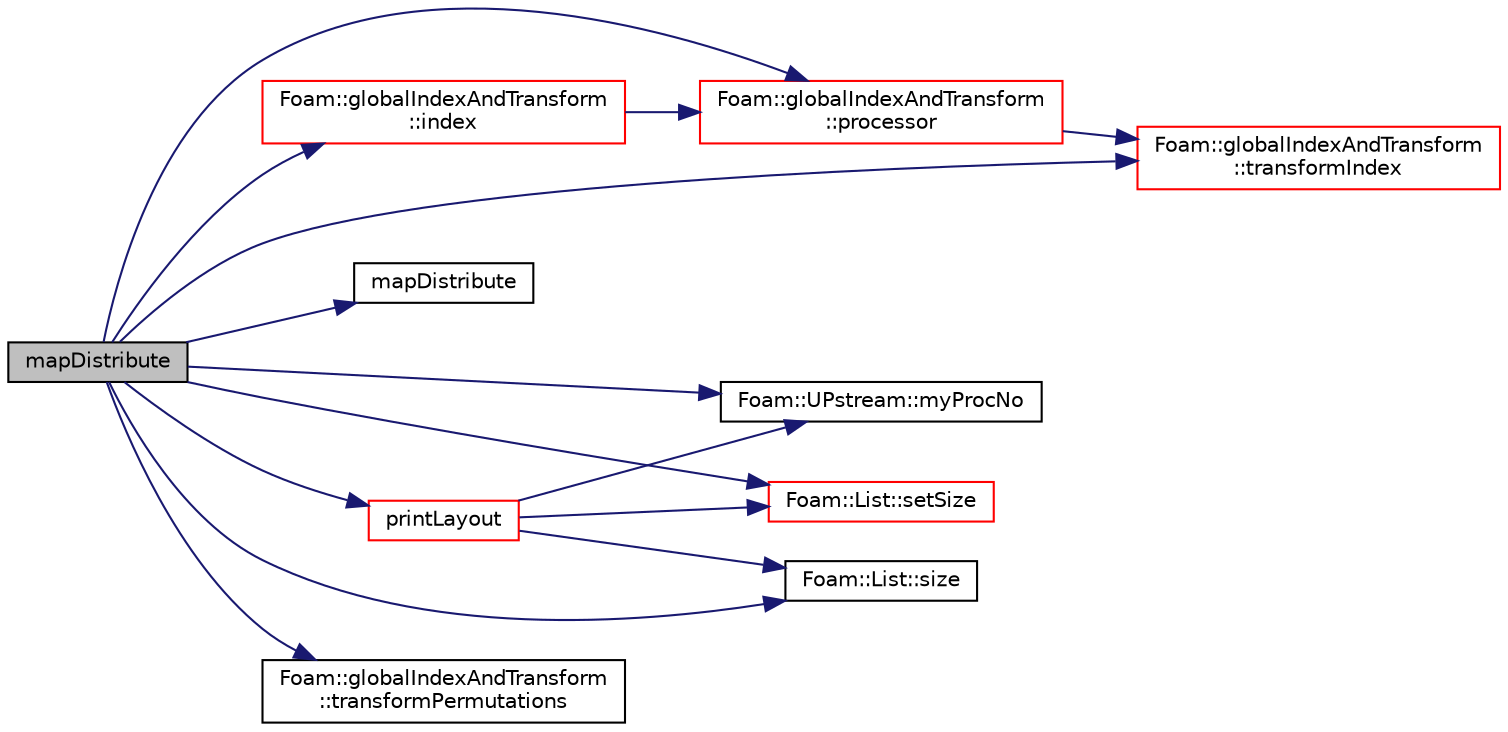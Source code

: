 digraph "mapDistribute"
{
  bgcolor="transparent";
  edge [fontname="Helvetica",fontsize="10",labelfontname="Helvetica",labelfontsize="10"];
  node [fontname="Helvetica",fontsize="10",shape=record];
  rankdir="LR";
  Node1 [label="mapDistribute",height=0.2,width=0.4,color="black", fillcolor="grey75", style="filled", fontcolor="black"];
  Node1 -> Node2 [color="midnightblue",fontsize="10",style="solid",fontname="Helvetica"];
  Node2 [label="Foam::globalIndexAndTransform\l::index",height=0.2,width=0.4,color="red",URL="$a00944.html#abca5287da59367ed8b030adc0a99b820",tooltip="Index carried by the object. "];
  Node2 -> Node3 [color="midnightblue",fontsize="10",style="solid",fontname="Helvetica"];
  Node3 [label="Foam::globalIndexAndTransform\l::processor",height=0.2,width=0.4,color="red",URL="$a00944.html#a733cc3d1c9c5b5aa291c9deb2d695573",tooltip="Which processor does this come from? "];
  Node3 -> Node4 [color="midnightblue",fontsize="10",style="solid",fontname="Helvetica"];
  Node4 [label="Foam::globalIndexAndTransform\l::transformIndex",height=0.2,width=0.4,color="red",URL="$a00944.html#a045b8e246ccc41fb39e9918a1c9fb783",tooltip="Transform carried by the object. "];
  Node1 -> Node5 [color="midnightblue",fontsize="10",style="solid",fontname="Helvetica"];
  Node5 [label="mapDistribute",height=0.2,width=0.4,color="black",URL="$a01432.html#a45aad47b9bd940e96c5fb504c0901a7d",tooltip="Construct null. "];
  Node1 -> Node6 [color="midnightblue",fontsize="10",style="solid",fontname="Helvetica"];
  Node6 [label="Foam::UPstream::myProcNo",height=0.2,width=0.4,color="black",URL="$a02862.html#afc74d89573de32a3032c916f8cdd1733",tooltip="Number of this process (starting from masterNo() = 0) "];
  Node1 -> Node7 [color="midnightblue",fontsize="10",style="solid",fontname="Helvetica"];
  Node7 [label="printLayout",height=0.2,width=0.4,color="red",URL="$a01432.html#a2abaa53e895354873ce82ba99628ffb2",tooltip="Debug: print layout. Can only be used on maps with sorted. "];
  Node7 -> Node6 [color="midnightblue",fontsize="10",style="solid",fontname="Helvetica"];
  Node7 -> Node8 [color="midnightblue",fontsize="10",style="solid",fontname="Helvetica"];
  Node8 [label="Foam::List::setSize",height=0.2,width=0.4,color="red",URL="$a01391.html#aedb985ffeaf1bdbfeccc2a8730405703",tooltip="Reset size of List. "];
  Node7 -> Node9 [color="midnightblue",fontsize="10",style="solid",fontname="Helvetica"];
  Node9 [label="Foam::List::size",height=0.2,width=0.4,color="black",URL="$a01391.html#a8a5f6fa29bd4b500caf186f60245b384",tooltip="Override size to be inconsistent with allocated storage. "];
  Node1 -> Node3 [color="midnightblue",fontsize="10",style="solid",fontname="Helvetica"];
  Node1 -> Node8 [color="midnightblue",fontsize="10",style="solid",fontname="Helvetica"];
  Node1 -> Node9 [color="midnightblue",fontsize="10",style="solid",fontname="Helvetica"];
  Node1 -> Node4 [color="midnightblue",fontsize="10",style="solid",fontname="Helvetica"];
  Node1 -> Node10 [color="midnightblue",fontsize="10",style="solid",fontname="Helvetica"];
  Node10 [label="Foam::globalIndexAndTransform\l::transformPermutations",height=0.2,width=0.4,color="black",URL="$a00944.html#aacf4f35999f2eddc309f34aa6ad24104",tooltip="Return access to the permuted transforms. "];
}
